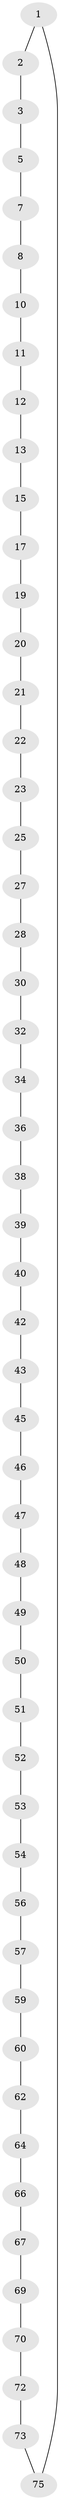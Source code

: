 // Generated by graph-tools (version 1.1) at 2025/52/02/27/25 19:52:23]
// undirected, 52 vertices, 52 edges
graph export_dot {
graph [start="1"]
  node [color=gray90,style=filled];
  1;
  2;
  3 [super="+4"];
  5 [super="+6"];
  7;
  8 [super="+9"];
  10;
  11;
  12;
  13 [super="+14"];
  15 [super="+16"];
  17 [super="+18"];
  19;
  20;
  21;
  22;
  23 [super="+24"];
  25 [super="+26"];
  27;
  28 [super="+29"];
  30 [super="+31"];
  32 [super="+33"];
  34 [super="+35"];
  36 [super="+37"];
  38;
  39;
  40 [super="+41"];
  42;
  43 [super="+44"];
  45;
  46;
  47;
  48;
  49;
  50;
  51;
  52;
  53;
  54 [super="+55"];
  56;
  57 [super="+58"];
  59;
  60 [super="+61"];
  62 [super="+63"];
  64 [super="+65"];
  66;
  67 [super="+68"];
  69;
  70 [super="+71"];
  72;
  73 [super="+74"];
  75;
  1 -- 2;
  1 -- 75;
  2 -- 3;
  3 -- 5;
  5 -- 7;
  7 -- 8;
  8 -- 10;
  10 -- 11;
  11 -- 12;
  12 -- 13;
  13 -- 15;
  15 -- 17;
  17 -- 19;
  19 -- 20;
  20 -- 21;
  21 -- 22;
  22 -- 23;
  23 -- 25;
  25 -- 27;
  27 -- 28;
  28 -- 30;
  30 -- 32;
  32 -- 34;
  34 -- 36;
  36 -- 38;
  38 -- 39;
  39 -- 40;
  40 -- 42;
  42 -- 43;
  43 -- 45;
  45 -- 46;
  46 -- 47;
  47 -- 48;
  48 -- 49;
  49 -- 50;
  50 -- 51;
  51 -- 52;
  52 -- 53;
  53 -- 54;
  54 -- 56;
  56 -- 57;
  57 -- 59;
  59 -- 60;
  60 -- 62;
  62 -- 64;
  64 -- 66;
  66 -- 67;
  67 -- 69;
  69 -- 70;
  70 -- 72;
  72 -- 73;
  73 -- 75;
}
